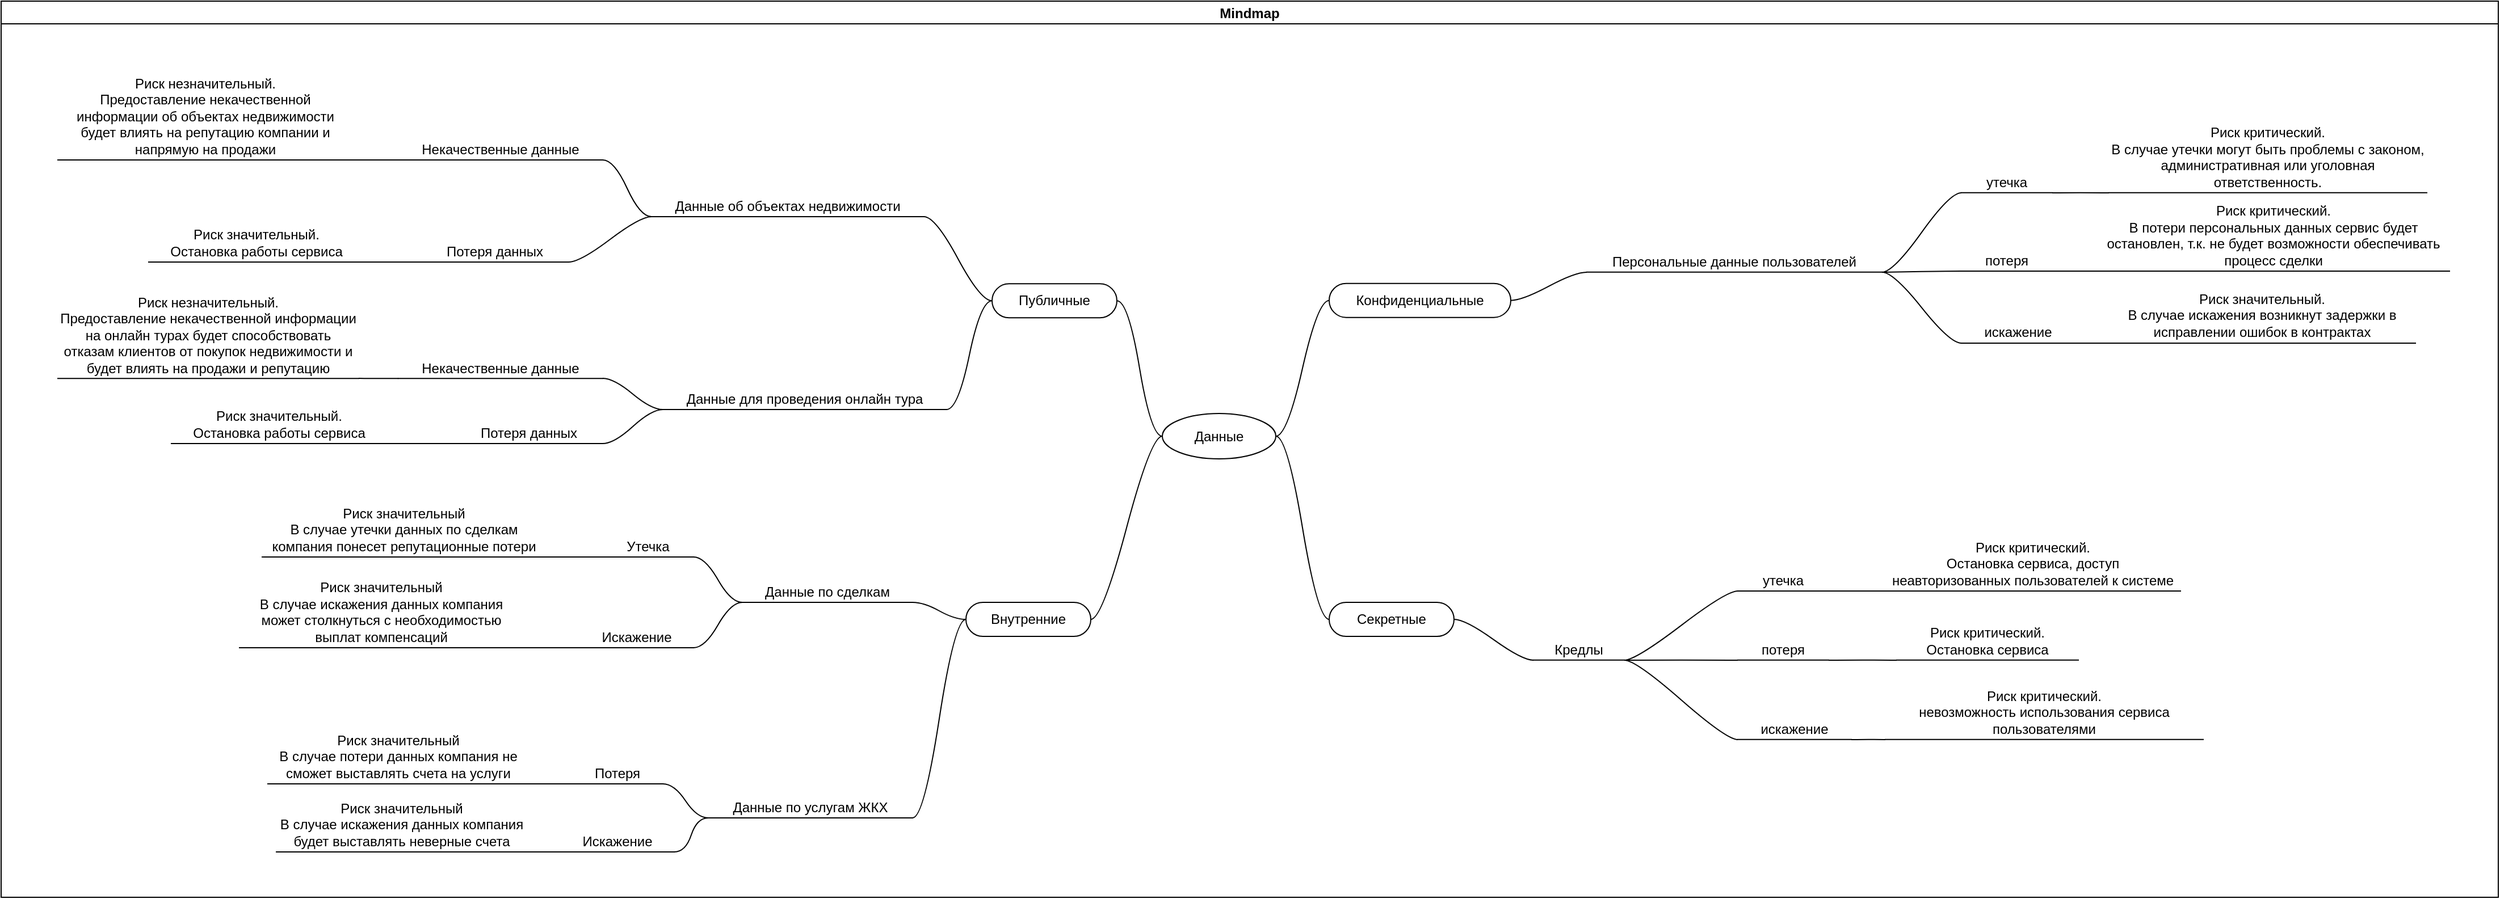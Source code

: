 <mxfile version="24.8.4">
  <diagram name="Page-1" id="CsatCqH58RHmqoG12Ah6">
    <mxGraphModel dx="4566" dy="1704" grid="1" gridSize="10" guides="1" tooltips="1" connect="1" arrows="1" fold="1" page="1" pageScale="1" pageWidth="850" pageHeight="1100" math="0" shadow="0">
      <root>
        <mxCell id="0" />
        <mxCell id="1" parent="0" />
        <mxCell id="55gUJQbYEWR1oYvhx8WV-1" value="Mindmap" style="swimlane;startSize=20;horizontal=1;containerType=tree;" parent="1" vertex="1">
          <mxGeometry x="-675" y="155" width="2200" height="790" as="geometry" />
        </mxCell>
        <mxCell id="55gUJQbYEWR1oYvhx8WV-2" value="" style="edgeStyle=entityRelationEdgeStyle;startArrow=none;endArrow=none;segment=10;curved=1;sourcePerimeterSpacing=0;targetPerimeterSpacing=0;rounded=0;" parent="55gUJQbYEWR1oYvhx8WV-1" source="55gUJQbYEWR1oYvhx8WV-6" target="55gUJQbYEWR1oYvhx8WV-7" edge="1">
          <mxGeometry relative="1" as="geometry" />
        </mxCell>
        <mxCell id="55gUJQbYEWR1oYvhx8WV-4" value="" style="edgeStyle=entityRelationEdgeStyle;startArrow=none;endArrow=none;segment=10;curved=1;sourcePerimeterSpacing=0;targetPerimeterSpacing=0;rounded=0;" parent="55gUJQbYEWR1oYvhx8WV-1" source="55gUJQbYEWR1oYvhx8WV-6" target="55gUJQbYEWR1oYvhx8WV-9" edge="1">
          <mxGeometry relative="1" as="geometry" />
        </mxCell>
        <mxCell id="55gUJQbYEWR1oYvhx8WV-6" value="Данные" style="ellipse;whiteSpace=wrap;html=1;align=center;treeFolding=1;treeMoving=1;newEdgeStyle={&quot;edgeStyle&quot;:&quot;entityRelationEdgeStyle&quot;,&quot;startArrow&quot;:&quot;none&quot;,&quot;endArrow&quot;:&quot;none&quot;,&quot;segment&quot;:10,&quot;curved&quot;:1,&quot;sourcePerimeterSpacing&quot;:0,&quot;targetPerimeterSpacing&quot;:0};" parent="55gUJQbYEWR1oYvhx8WV-1" vertex="1">
          <mxGeometry x="1023" y="363.5" width="100" height="40" as="geometry" />
        </mxCell>
        <mxCell id="55gUJQbYEWR1oYvhx8WV-7" value="Конфиденциальные" style="whiteSpace=wrap;html=1;rounded=1;arcSize=50;align=center;verticalAlign=middle;strokeWidth=1;autosize=1;spacing=4;treeFolding=1;treeMoving=1;newEdgeStyle={&quot;edgeStyle&quot;:&quot;entityRelationEdgeStyle&quot;,&quot;startArrow&quot;:&quot;none&quot;,&quot;endArrow&quot;:&quot;none&quot;,&quot;segment&quot;:10,&quot;curved&quot;:1,&quot;sourcePerimeterSpacing&quot;:0,&quot;targetPerimeterSpacing&quot;:0};" parent="55gUJQbYEWR1oYvhx8WV-1" vertex="1">
          <mxGeometry x="1170" y="248.82" width="160" height="30" as="geometry" />
        </mxCell>
        <mxCell id="55gUJQbYEWR1oYvhx8WV-9" value="Публичные" style="whiteSpace=wrap;html=1;rounded=1;arcSize=50;align=center;verticalAlign=middle;strokeWidth=1;autosize=1;spacing=4;treeFolding=1;treeMoving=1;newEdgeStyle={&quot;edgeStyle&quot;:&quot;entityRelationEdgeStyle&quot;,&quot;startArrow&quot;:&quot;none&quot;,&quot;endArrow&quot;:&quot;none&quot;,&quot;segment&quot;:10,&quot;curved&quot;:1,&quot;sourcePerimeterSpacing&quot;:0,&quot;targetPerimeterSpacing&quot;:0};" parent="55gUJQbYEWR1oYvhx8WV-1" vertex="1">
          <mxGeometry x="873" y="249.17" width="110" height="30" as="geometry" />
        </mxCell>
        <mxCell id="2anxKXJCbpCjD7lMeNNF-1" value="Внутренние" style="whiteSpace=wrap;html=1;rounded=1;arcSize=50;align=center;verticalAlign=middle;strokeWidth=1;autosize=1;spacing=4;treeFolding=1;treeMoving=1;newEdgeStyle={&quot;edgeStyle&quot;:&quot;entityRelationEdgeStyle&quot;,&quot;startArrow&quot;:&quot;none&quot;,&quot;endArrow&quot;:&quot;none&quot;,&quot;segment&quot;:10,&quot;curved&quot;:1,&quot;sourcePerimeterSpacing&quot;:0,&quot;targetPerimeterSpacing&quot;:0};" parent="55gUJQbYEWR1oYvhx8WV-1" vertex="1">
          <mxGeometry x="850" y="530" width="110" height="30" as="geometry" />
        </mxCell>
        <mxCell id="2anxKXJCbpCjD7lMeNNF-2" value="" style="edgeStyle=entityRelationEdgeStyle;startArrow=none;endArrow=none;segment=10;curved=1;sourcePerimeterSpacing=0;targetPerimeterSpacing=0;rounded=0;" parent="55gUJQbYEWR1oYvhx8WV-1" source="55gUJQbYEWR1oYvhx8WV-6" target="2anxKXJCbpCjD7lMeNNF-1" edge="1">
          <mxGeometry relative="1" as="geometry">
            <mxPoint x="1018" y="413.5" as="sourcePoint" />
            <mxPoint x="973" y="383.5" as="targetPoint" />
          </mxGeometry>
        </mxCell>
        <mxCell id="2anxKXJCbpCjD7lMeNNF-3" value="Секретные" style="whiteSpace=wrap;html=1;rounded=1;arcSize=50;align=center;verticalAlign=middle;strokeWidth=1;autosize=1;spacing=4;treeFolding=1;treeMoving=1;newEdgeStyle={&quot;edgeStyle&quot;:&quot;entityRelationEdgeStyle&quot;,&quot;startArrow&quot;:&quot;none&quot;,&quot;endArrow&quot;:&quot;none&quot;,&quot;segment&quot;:10,&quot;curved&quot;:1,&quot;sourcePerimeterSpacing&quot;:0,&quot;targetPerimeterSpacing&quot;:0};" parent="55gUJQbYEWR1oYvhx8WV-1" vertex="1">
          <mxGeometry x="1170" y="530" width="110" height="30" as="geometry" />
        </mxCell>
        <mxCell id="2anxKXJCbpCjD7lMeNNF-4" value="" style="edgeStyle=entityRelationEdgeStyle;startArrow=none;endArrow=none;segment=10;curved=1;sourcePerimeterSpacing=0;targetPerimeterSpacing=0;rounded=0;" parent="55gUJQbYEWR1oYvhx8WV-1" source="55gUJQbYEWR1oYvhx8WV-6" target="2anxKXJCbpCjD7lMeNNF-3" edge="1">
          <mxGeometry relative="1" as="geometry">
            <mxPoint x="1118" y="413.5" as="sourcePoint" />
            <mxPoint x="1163" y="383.5" as="targetPoint" />
          </mxGeometry>
        </mxCell>
        <mxCell id="y4t39o-S5itu0sB8Qcuu-1" value="Данные об объектах недвижимости" style="whiteSpace=wrap;html=1;shape=partialRectangle;top=0;left=0;bottom=1;right=0;points=[[0,1],[1,1]];fillColor=none;align=center;verticalAlign=bottom;routingCenterY=0.5;snapToPoint=1;recursiveResize=0;autosize=1;treeFolding=1;treeMoving=1;newEdgeStyle={&quot;edgeStyle&quot;:&quot;entityRelationEdgeStyle&quot;,&quot;startArrow&quot;:&quot;none&quot;,&quot;endArrow&quot;:&quot;none&quot;,&quot;segment&quot;:10,&quot;curved&quot;:1,&quot;sourcePerimeterSpacing&quot;:0,&quot;targetPerimeterSpacing&quot;:0};" parent="55gUJQbYEWR1oYvhx8WV-1" vertex="1">
          <mxGeometry x="573" y="160" width="240" height="30" as="geometry" />
        </mxCell>
        <mxCell id="y4t39o-S5itu0sB8Qcuu-2" value="" style="edgeStyle=entityRelationEdgeStyle;startArrow=none;endArrow=none;segment=10;curved=1;sourcePerimeterSpacing=0;targetPerimeterSpacing=0;rounded=0;exitX=0;exitY=0.5;exitDx=0;exitDy=0;" parent="55gUJQbYEWR1oYvhx8WV-1" source="55gUJQbYEWR1oYvhx8WV-9" target="y4t39o-S5itu0sB8Qcuu-1" edge="1">
          <mxGeometry relative="1" as="geometry">
            <mxPoint x="633" y="360" as="sourcePoint" />
          </mxGeometry>
        </mxCell>
        <mxCell id="y4t39o-S5itu0sB8Qcuu-3" value="Данные по сделкам" style="whiteSpace=wrap;html=1;shape=partialRectangle;top=0;left=0;bottom=1;right=0;points=[[0,1],[1,1]];fillColor=none;align=center;verticalAlign=bottom;routingCenterY=0.5;snapToPoint=1;recursiveResize=0;autosize=1;treeFolding=1;treeMoving=1;newEdgeStyle={&quot;edgeStyle&quot;:&quot;entityRelationEdgeStyle&quot;,&quot;startArrow&quot;:&quot;none&quot;,&quot;endArrow&quot;:&quot;none&quot;,&quot;segment&quot;:10,&quot;curved&quot;:1,&quot;sourcePerimeterSpacing&quot;:0,&quot;targetPerimeterSpacing&quot;:0};" parent="55gUJQbYEWR1oYvhx8WV-1" vertex="1">
          <mxGeometry x="653" y="500" width="150" height="30" as="geometry" />
        </mxCell>
        <mxCell id="y4t39o-S5itu0sB8Qcuu-4" value="" style="edgeStyle=entityRelationEdgeStyle;startArrow=none;endArrow=none;segment=10;curved=1;sourcePerimeterSpacing=0;targetPerimeterSpacing=0;rounded=0;exitX=0;exitY=0.5;exitDx=0;exitDy=0;" parent="55gUJQbYEWR1oYvhx8WV-1" source="2anxKXJCbpCjD7lMeNNF-1" target="y4t39o-S5itu0sB8Qcuu-3" edge="1">
          <mxGeometry relative="1" as="geometry">
            <mxPoint x="863" y="383" as="sourcePoint" />
            <mxPoint x="803" y="310" as="targetPoint" />
          </mxGeometry>
        </mxCell>
        <mxCell id="y4t39o-S5itu0sB8Qcuu-6" value="Данные для проведения онлайн тура" style="whiteSpace=wrap;html=1;shape=partialRectangle;top=0;left=0;bottom=1;right=0;points=[[0,1],[1,1]];fillColor=none;align=center;verticalAlign=bottom;routingCenterY=0.5;snapToPoint=1;recursiveResize=0;autosize=1;treeFolding=1;treeMoving=1;newEdgeStyle={&quot;edgeStyle&quot;:&quot;entityRelationEdgeStyle&quot;,&quot;startArrow&quot;:&quot;none&quot;,&quot;endArrow&quot;:&quot;none&quot;,&quot;segment&quot;:10,&quot;curved&quot;:1,&quot;sourcePerimeterSpacing&quot;:0,&quot;targetPerimeterSpacing&quot;:0};" parent="55gUJQbYEWR1oYvhx8WV-1" vertex="1">
          <mxGeometry x="583" y="330" width="250" height="30" as="geometry" />
        </mxCell>
        <mxCell id="y4t39o-S5itu0sB8Qcuu-7" value="" style="edgeStyle=entityRelationEdgeStyle;startArrow=none;endArrow=none;segment=10;curved=1;sourcePerimeterSpacing=0;targetPerimeterSpacing=0;rounded=0;exitX=0;exitY=0.5;exitDx=0;exitDy=0;" parent="55gUJQbYEWR1oYvhx8WV-1" source="55gUJQbYEWR1oYvhx8WV-9" target="y4t39o-S5itu0sB8Qcuu-6" edge="1">
          <mxGeometry relative="1" as="geometry">
            <mxPoint x="863" y="383" as="sourcePoint" />
            <mxPoint x="803" y="310" as="targetPoint" />
          </mxGeometry>
        </mxCell>
        <mxCell id="y4t39o-S5itu0sB8Qcuu-9" value="Персональные данные пользователей" style="whiteSpace=wrap;html=1;shape=partialRectangle;top=0;left=0;bottom=1;right=0;points=[[0,1],[1,1]];fillColor=none;align=center;verticalAlign=bottom;routingCenterY=0.5;snapToPoint=1;recursiveResize=0;autosize=1;treeFolding=1;treeMoving=1;newEdgeStyle={&quot;edgeStyle&quot;:&quot;entityRelationEdgeStyle&quot;,&quot;startArrow&quot;:&quot;none&quot;,&quot;endArrow&quot;:&quot;none&quot;,&quot;segment&quot;:10,&quot;curved&quot;:1,&quot;sourcePerimeterSpacing&quot;:0,&quot;targetPerimeterSpacing&quot;:0};" parent="55gUJQbYEWR1oYvhx8WV-1" vertex="1">
          <mxGeometry x="1397" y="208.82" width="260" height="30" as="geometry" />
        </mxCell>
        <mxCell id="y4t39o-S5itu0sB8Qcuu-10" value="" style="edgeStyle=entityRelationEdgeStyle;startArrow=none;endArrow=none;segment=10;curved=1;sourcePerimeterSpacing=0;targetPerimeterSpacing=0;rounded=0;exitX=1;exitY=0.5;exitDx=0;exitDy=0;" parent="55gUJQbYEWR1oYvhx8WV-1" source="55gUJQbYEWR1oYvhx8WV-7" target="y4t39o-S5itu0sB8Qcuu-9" edge="1">
          <mxGeometry relative="1" as="geometry">
            <mxPoint x="870" y="385.82" as="sourcePoint" />
            <mxPoint x="810" y="348.82" as="targetPoint" />
          </mxGeometry>
        </mxCell>
        <mxCell id="y4t39o-S5itu0sB8Qcuu-12" value="Кредлы" style="whiteSpace=wrap;html=1;shape=partialRectangle;top=0;left=0;bottom=1;right=0;points=[[0,1],[1,1]];fillColor=none;align=center;verticalAlign=bottom;routingCenterY=0.5;snapToPoint=1;recursiveResize=0;autosize=1;treeFolding=1;treeMoving=1;newEdgeStyle={&quot;edgeStyle&quot;:&quot;entityRelationEdgeStyle&quot;,&quot;startArrow&quot;:&quot;none&quot;,&quot;endArrow&quot;:&quot;none&quot;,&quot;segment&quot;:10,&quot;curved&quot;:1,&quot;sourcePerimeterSpacing&quot;:0,&quot;targetPerimeterSpacing&quot;:0};" parent="55gUJQbYEWR1oYvhx8WV-1" vertex="1">
          <mxGeometry x="1350" y="560.87" width="80" height="20" as="geometry" />
        </mxCell>
        <mxCell id="y4t39o-S5itu0sB8Qcuu-13" value="" style="edgeStyle=entityRelationEdgeStyle;startArrow=none;endArrow=none;segment=10;curved=1;sourcePerimeterSpacing=0;targetPerimeterSpacing=0;rounded=0;exitX=1;exitY=0.5;exitDx=0;exitDy=0;" parent="55gUJQbYEWR1oYvhx8WV-1" source="2anxKXJCbpCjD7lMeNNF-3" target="y4t39o-S5itu0sB8Qcuu-12" edge="1">
          <mxGeometry relative="1" as="geometry">
            <mxPoint x="1323" y="383" as="sourcePoint" />
            <mxPoint x="1373" y="350" as="targetPoint" />
          </mxGeometry>
        </mxCell>
        <mxCell id="y4t39o-S5itu0sB8Qcuu-16" value="Данные по услугам ЖКХ" style="whiteSpace=wrap;html=1;shape=partialRectangle;top=0;left=0;bottom=1;right=0;points=[[0,1],[1,1]];fillColor=none;align=center;verticalAlign=bottom;routingCenterY=0.5;snapToPoint=1;recursiveResize=0;autosize=1;treeFolding=1;treeMoving=1;newEdgeStyle={&quot;edgeStyle&quot;:&quot;entityRelationEdgeStyle&quot;,&quot;startArrow&quot;:&quot;none&quot;,&quot;endArrow&quot;:&quot;none&quot;,&quot;segment&quot;:10,&quot;curved&quot;:1,&quot;sourcePerimeterSpacing&quot;:0,&quot;targetPerimeterSpacing&quot;:0};" parent="55gUJQbYEWR1oYvhx8WV-1" vertex="1">
          <mxGeometry x="623" y="690" width="180" height="30" as="geometry" />
        </mxCell>
        <mxCell id="y4t39o-S5itu0sB8Qcuu-17" value="" style="edgeStyle=entityRelationEdgeStyle;startArrow=none;endArrow=none;segment=10;curved=1;sourcePerimeterSpacing=0;targetPerimeterSpacing=0;rounded=0;exitX=0;exitY=0.5;exitDx=0;exitDy=0;" parent="55gUJQbYEWR1oYvhx8WV-1" source="2anxKXJCbpCjD7lMeNNF-1" target="y4t39o-S5itu0sB8Qcuu-16" edge="1">
          <mxGeometry relative="1" as="geometry">
            <mxPoint x="1323" y="383" as="sourcePoint" />
            <mxPoint x="1373" y="369" as="targetPoint" />
          </mxGeometry>
        </mxCell>
        <mxCell id="y4t39o-S5itu0sB8Qcuu-18" value="Некачественные данные" style="whiteSpace=wrap;html=1;shape=partialRectangle;top=0;left=0;bottom=1;right=0;points=[[0,1],[1,1]];fillColor=none;align=center;verticalAlign=bottom;routingCenterY=0.5;snapToPoint=1;recursiveResize=0;autosize=1;treeFolding=1;treeMoving=1;newEdgeStyle={&quot;edgeStyle&quot;:&quot;entityRelationEdgeStyle&quot;,&quot;startArrow&quot;:&quot;none&quot;,&quot;endArrow&quot;:&quot;none&quot;,&quot;segment&quot;:10,&quot;curved&quot;:1,&quot;sourcePerimeterSpacing&quot;:0,&quot;targetPerimeterSpacing&quot;:0};" parent="55gUJQbYEWR1oYvhx8WV-1" vertex="1">
          <mxGeometry x="350" y="110" width="180" height="30" as="geometry" />
        </mxCell>
        <mxCell id="y4t39o-S5itu0sB8Qcuu-19" value="" style="edgeStyle=entityRelationEdgeStyle;startArrow=none;endArrow=none;segment=10;curved=1;sourcePerimeterSpacing=0;targetPerimeterSpacing=0;rounded=0;exitX=0;exitY=1;exitDx=0;exitDy=0;" parent="55gUJQbYEWR1oYvhx8WV-1" source="y4t39o-S5itu0sB8Qcuu-1" target="y4t39o-S5itu0sB8Qcuu-18" edge="1">
          <mxGeometry relative="1" as="geometry">
            <mxPoint x="278" y="260" as="sourcePoint" />
          </mxGeometry>
        </mxCell>
        <mxCell id="y4t39o-S5itu0sB8Qcuu-32" value="&lt;div&gt;Риск&amp;nbsp;незначительный.&lt;/div&gt;&lt;div&gt;Предоставление некачественной информации об объектах недвижимости будет влиять на репутацию компании и напрямую на продажи&lt;br&gt;&lt;/div&gt;" style="whiteSpace=wrap;html=1;shape=partialRectangle;top=0;left=0;bottom=1;right=0;points=[[0,1],[1,1]];fillColor=none;align=center;verticalAlign=bottom;routingCenterY=0.5;snapToPoint=1;recursiveResize=0;autosize=1;treeFolding=1;treeMoving=1;newEdgeStyle={&quot;edgeStyle&quot;:&quot;entityRelationEdgeStyle&quot;,&quot;startArrow&quot;:&quot;none&quot;,&quot;endArrow&quot;:&quot;none&quot;,&quot;segment&quot;:10,&quot;curved&quot;:1,&quot;sourcePerimeterSpacing&quot;:0,&quot;targetPerimeterSpacing&quot;:0};" parent="55gUJQbYEWR1oYvhx8WV-1" vertex="1">
          <mxGeometry x="50" y="50" width="260" height="90" as="geometry" />
        </mxCell>
        <mxCell id="y4t39o-S5itu0sB8Qcuu-33" value="" style="edgeStyle=entityRelationEdgeStyle;startArrow=none;endArrow=none;segment=10;curved=1;sourcePerimeterSpacing=0;targetPerimeterSpacing=0;rounded=0;exitX=0;exitY=1;exitDx=0;exitDy=0;" parent="55gUJQbYEWR1oYvhx8WV-1" source="y4t39o-S5itu0sB8Qcuu-18" target="y4t39o-S5itu0sB8Qcuu-32" edge="1">
          <mxGeometry relative="1" as="geometry">
            <mxPoint x="130" y="240" as="sourcePoint" />
          </mxGeometry>
        </mxCell>
        <mxCell id="y4t39o-S5itu0sB8Qcuu-35" style="edgeStyle=entityRelationEdgeStyle;rounded=0;orthogonalLoop=1;jettySize=auto;html=1;startArrow=none;endArrow=none;segment=10;curved=1;sourcePerimeterSpacing=0;targetPerimeterSpacing=0;entryX=0;entryY=1;entryDx=0;entryDy=0;" parent="55gUJQbYEWR1oYvhx8WV-1" source="y4t39o-S5itu0sB8Qcuu-34" target="y4t39o-S5itu0sB8Qcuu-6" edge="1">
          <mxGeometry relative="1" as="geometry" />
        </mxCell>
        <mxCell id="y4t39o-S5itu0sB8Qcuu-34" value="Некачественные данные" style="whiteSpace=wrap;html=1;shape=partialRectangle;top=0;left=0;bottom=1;right=0;points=[[0,1],[1,1]];fillColor=none;align=center;verticalAlign=bottom;routingCenterY=0.5;snapToPoint=1;recursiveResize=0;autosize=1;treeFolding=1;treeMoving=1;newEdgeStyle={&quot;edgeStyle&quot;:&quot;entityRelationEdgeStyle&quot;,&quot;startArrow&quot;:&quot;none&quot;,&quot;endArrow&quot;:&quot;none&quot;,&quot;segment&quot;:10,&quot;curved&quot;:1,&quot;sourcePerimeterSpacing&quot;:0,&quot;targetPerimeterSpacing&quot;:0};" parent="55gUJQbYEWR1oYvhx8WV-1" vertex="1">
          <mxGeometry x="350" y="302.67" width="180" height="30" as="geometry" />
        </mxCell>
        <mxCell id="y4t39o-S5itu0sB8Qcuu-37" style="edgeStyle=entityRelationEdgeStyle;rounded=0;orthogonalLoop=1;jettySize=auto;html=1;startArrow=none;endArrow=none;segment=10;curved=1;sourcePerimeterSpacing=0;targetPerimeterSpacing=0;entryX=0;entryY=1;entryDx=0;entryDy=0;" parent="55gUJQbYEWR1oYvhx8WV-1" source="y4t39o-S5itu0sB8Qcuu-36" target="y4t39o-S5itu0sB8Qcuu-34" edge="1">
          <mxGeometry relative="1" as="geometry" />
        </mxCell>
        <mxCell id="y4t39o-S5itu0sB8Qcuu-36" value="&lt;div&gt;Риск&amp;nbsp;незначительный.&lt;/div&gt;&lt;div&gt;Предоставление некачественной информации на онлайн турах будет способствовать отказам клиентов от покупок недвижимости и будет влиять на продажи и репутацию&lt;br&gt;&lt;/div&gt;" style="whiteSpace=wrap;html=1;shape=partialRectangle;top=0;left=0;bottom=1;right=0;points=[[0,1],[1,1]];fillColor=none;align=center;verticalAlign=bottom;routingCenterY=0.5;snapToPoint=1;recursiveResize=0;autosize=1;treeFolding=1;treeMoving=1;newEdgeStyle={&quot;edgeStyle&quot;:&quot;entityRelationEdgeStyle&quot;,&quot;startArrow&quot;:&quot;none&quot;,&quot;endArrow&quot;:&quot;none&quot;,&quot;segment&quot;:10,&quot;curved&quot;:1,&quot;sourcePerimeterSpacing&quot;:0,&quot;targetPerimeterSpacing&quot;:0};" parent="55gUJQbYEWR1oYvhx8WV-1" vertex="1">
          <mxGeometry x="50" y="252.67" width="265" height="80" as="geometry" />
        </mxCell>
        <mxCell id="y4t39o-S5itu0sB8Qcuu-39" style="edgeStyle=entityRelationEdgeStyle;rounded=0;orthogonalLoop=1;jettySize=auto;html=1;startArrow=none;endArrow=none;segment=10;curved=1;sourcePerimeterSpacing=0;targetPerimeterSpacing=0;entryX=0;entryY=1;entryDx=0;entryDy=0;" parent="55gUJQbYEWR1oYvhx8WV-1" source="y4t39o-S5itu0sB8Qcuu-38" target="y4t39o-S5itu0sB8Qcuu-3" edge="1">
          <mxGeometry relative="1" as="geometry" />
        </mxCell>
        <mxCell id="y4t39o-S5itu0sB8Qcuu-38" value="Утечка" style="whiteSpace=wrap;html=1;shape=partialRectangle;top=0;left=0;bottom=1;right=0;points=[[0,1],[1,1]];fillColor=none;align=center;verticalAlign=bottom;routingCenterY=0.5;snapToPoint=1;recursiveResize=0;autosize=1;treeFolding=1;treeMoving=1;newEdgeStyle={&quot;edgeStyle&quot;:&quot;entityRelationEdgeStyle&quot;,&quot;startArrow&quot;:&quot;none&quot;,&quot;endArrow&quot;:&quot;none&quot;,&quot;segment&quot;:10,&quot;curved&quot;:1,&quot;sourcePerimeterSpacing&quot;:0,&quot;targetPerimeterSpacing&quot;:0};" parent="55gUJQbYEWR1oYvhx8WV-1" vertex="1">
          <mxGeometry x="530" y="460" width="80" height="30" as="geometry" />
        </mxCell>
        <mxCell id="28GvADc327tQnYbcq9Il-1" style="edgeStyle=entityRelationEdgeStyle;rounded=0;orthogonalLoop=1;jettySize=auto;html=1;startArrow=none;endArrow=none;segment=10;curved=1;sourcePerimeterSpacing=0;targetPerimeterSpacing=0;" edge="1" parent="55gUJQbYEWR1oYvhx8WV-1" source="y4t39o-S5itu0sB8Qcuu-40" target="y4t39o-S5itu0sB8Qcuu-38">
          <mxGeometry relative="1" as="geometry" />
        </mxCell>
        <mxCell id="y4t39o-S5itu0sB8Qcuu-40" value="&lt;div&gt;Риск значительный&lt;/div&gt;&lt;div&gt;В случае утечки данных по сделкам компания понесет репутационные потери&lt;br&gt;&lt;/div&gt;" style="whiteSpace=wrap;html=1;shape=partialRectangle;top=0;left=0;bottom=1;right=0;points=[[0,1],[1,1]];fillColor=none;align=center;verticalAlign=bottom;routingCenterY=0.5;snapToPoint=1;recursiveResize=0;autosize=1;treeFolding=1;treeMoving=1;newEdgeStyle={&quot;edgeStyle&quot;:&quot;entityRelationEdgeStyle&quot;,&quot;startArrow&quot;:&quot;none&quot;,&quot;endArrow&quot;:&quot;none&quot;,&quot;segment&quot;:10,&quot;curved&quot;:1,&quot;sourcePerimeterSpacing&quot;:0,&quot;targetPerimeterSpacing&quot;:0};" parent="55gUJQbYEWR1oYvhx8WV-1" vertex="1">
          <mxGeometry x="230" y="420" width="250" height="70" as="geometry" />
        </mxCell>
        <mxCell id="y4t39o-S5itu0sB8Qcuu-42" style="edgeStyle=entityRelationEdgeStyle;rounded=0;orthogonalLoop=1;jettySize=auto;html=1;startArrow=none;endArrow=none;segment=10;curved=1;sourcePerimeterSpacing=0;targetPerimeterSpacing=0;entryX=0;entryY=1;entryDx=0;entryDy=0;" parent="55gUJQbYEWR1oYvhx8WV-1" source="y4t39o-S5itu0sB8Qcuu-41" target="y4t39o-S5itu0sB8Qcuu-1" edge="1">
          <mxGeometry relative="1" as="geometry" />
        </mxCell>
        <mxCell id="y4t39o-S5itu0sB8Qcuu-41" value="Потеря данных" style="whiteSpace=wrap;html=1;shape=partialRectangle;top=0;left=0;bottom=1;right=0;points=[[0,1],[1,1]];fillColor=none;align=center;verticalAlign=bottom;routingCenterY=0.5;snapToPoint=1;recursiveResize=0;autosize=1;treeFolding=1;treeMoving=1;newEdgeStyle={&quot;edgeStyle&quot;:&quot;entityRelationEdgeStyle&quot;,&quot;startArrow&quot;:&quot;none&quot;,&quot;endArrow&quot;:&quot;none&quot;,&quot;segment&quot;:10,&quot;curved&quot;:1,&quot;sourcePerimeterSpacing&quot;:0,&quot;targetPerimeterSpacing&quot;:0};" parent="55gUJQbYEWR1oYvhx8WV-1" vertex="1">
          <mxGeometry x="370" y="200" width="130" height="30" as="geometry" />
        </mxCell>
        <mxCell id="y4t39o-S5itu0sB8Qcuu-44" style="edgeStyle=entityRelationEdgeStyle;rounded=0;orthogonalLoop=1;jettySize=auto;html=1;startArrow=none;endArrow=none;segment=10;curved=1;sourcePerimeterSpacing=0;targetPerimeterSpacing=0;entryX=0;entryY=1;entryDx=0;entryDy=0;" parent="55gUJQbYEWR1oYvhx8WV-1" source="y4t39o-S5itu0sB8Qcuu-43" target="y4t39o-S5itu0sB8Qcuu-41" edge="1">
          <mxGeometry relative="1" as="geometry" />
        </mxCell>
        <mxCell id="y4t39o-S5itu0sB8Qcuu-43" value="&lt;div&gt;Риск значительный.&lt;/div&gt;&lt;div&gt;Остановка работы сервиса&lt;br&gt;&lt;/div&gt;" style="whiteSpace=wrap;html=1;shape=partialRectangle;top=0;left=0;bottom=1;right=0;points=[[0,1],[1,1]];fillColor=none;align=center;verticalAlign=bottom;routingCenterY=0.5;snapToPoint=1;recursiveResize=0;autosize=1;treeFolding=1;treeMoving=1;newEdgeStyle={&quot;edgeStyle&quot;:&quot;entityRelationEdgeStyle&quot;,&quot;startArrow&quot;:&quot;none&quot;,&quot;endArrow&quot;:&quot;none&quot;,&quot;segment&quot;:10,&quot;curved&quot;:1,&quot;sourcePerimeterSpacing&quot;:0,&quot;targetPerimeterSpacing&quot;:0};" parent="55gUJQbYEWR1oYvhx8WV-1" vertex="1">
          <mxGeometry x="130" y="190" width="190" height="40" as="geometry" />
        </mxCell>
        <mxCell id="y4t39o-S5itu0sB8Qcuu-46" style="edgeStyle=entityRelationEdgeStyle;rounded=0;orthogonalLoop=1;jettySize=auto;html=1;startArrow=none;endArrow=none;segment=10;curved=1;sourcePerimeterSpacing=0;targetPerimeterSpacing=0;entryX=0;entryY=1;entryDx=0;entryDy=0;" parent="55gUJQbYEWR1oYvhx8WV-1" source="y4t39o-S5itu0sB8Qcuu-45" target="y4t39o-S5itu0sB8Qcuu-6" edge="1">
          <mxGeometry relative="1" as="geometry" />
        </mxCell>
        <mxCell id="y4t39o-S5itu0sB8Qcuu-45" value="Потеря данных" style="whiteSpace=wrap;html=1;shape=partialRectangle;top=0;left=0;bottom=1;right=0;points=[[0,1],[1,1]];fillColor=none;align=center;verticalAlign=bottom;routingCenterY=0.5;snapToPoint=1;recursiveResize=0;autosize=1;treeFolding=1;treeMoving=1;newEdgeStyle={&quot;edgeStyle&quot;:&quot;entityRelationEdgeStyle&quot;,&quot;startArrow&quot;:&quot;none&quot;,&quot;endArrow&quot;:&quot;none&quot;,&quot;segment&quot;:10,&quot;curved&quot;:1,&quot;sourcePerimeterSpacing&quot;:0,&quot;targetPerimeterSpacing&quot;:0};" parent="55gUJQbYEWR1oYvhx8WV-1" vertex="1">
          <mxGeometry x="400" y="360" width="130" height="30" as="geometry" />
        </mxCell>
        <mxCell id="y4t39o-S5itu0sB8Qcuu-49" style="edgeStyle=entityRelationEdgeStyle;rounded=0;orthogonalLoop=1;jettySize=auto;html=1;startArrow=none;endArrow=none;segment=10;curved=1;sourcePerimeterSpacing=0;targetPerimeterSpacing=0;" parent="55gUJQbYEWR1oYvhx8WV-1" source="y4t39o-S5itu0sB8Qcuu-48" target="y4t39o-S5itu0sB8Qcuu-45" edge="1">
          <mxGeometry relative="1" as="geometry" />
        </mxCell>
        <mxCell id="y4t39o-S5itu0sB8Qcuu-48" value="&lt;div&gt;Риск значительный.&lt;/div&gt;&lt;div&gt;Остановка работы сервиса&lt;br&gt;&lt;/div&gt;" style="whiteSpace=wrap;html=1;shape=partialRectangle;top=0;left=0;bottom=1;right=0;points=[[0,1],[1,1]];fillColor=none;align=center;verticalAlign=bottom;routingCenterY=0.5;snapToPoint=1;recursiveResize=0;autosize=1;treeFolding=1;treeMoving=1;newEdgeStyle={&quot;edgeStyle&quot;:&quot;entityRelationEdgeStyle&quot;,&quot;startArrow&quot;:&quot;none&quot;,&quot;endArrow&quot;:&quot;none&quot;,&quot;segment&quot;:10,&quot;curved&quot;:1,&quot;sourcePerimeterSpacing&quot;:0,&quot;targetPerimeterSpacing&quot;:0};" parent="55gUJQbYEWR1oYvhx8WV-1" vertex="1">
          <mxGeometry x="150" y="350" width="190" height="40" as="geometry" />
        </mxCell>
        <mxCell id="28GvADc327tQnYbcq9Il-3" style="edgeStyle=entityRelationEdgeStyle;rounded=0;orthogonalLoop=1;jettySize=auto;html=1;startArrow=none;endArrow=none;segment=10;curved=1;sourcePerimeterSpacing=0;targetPerimeterSpacing=0;entryX=0;entryY=1;entryDx=0;entryDy=0;" edge="1" parent="55gUJQbYEWR1oYvhx8WV-1" source="28GvADc327tQnYbcq9Il-2" target="y4t39o-S5itu0sB8Qcuu-3">
          <mxGeometry relative="1" as="geometry" />
        </mxCell>
        <mxCell id="28GvADc327tQnYbcq9Il-2" value="Искажение" style="whiteSpace=wrap;html=1;shape=partialRectangle;top=0;left=0;bottom=1;right=0;points=[[0,1],[1,1]];fillColor=none;align=center;verticalAlign=bottom;routingCenterY=0.5;snapToPoint=1;recursiveResize=0;autosize=1;treeFolding=1;treeMoving=1;newEdgeStyle={&quot;edgeStyle&quot;:&quot;entityRelationEdgeStyle&quot;,&quot;startArrow&quot;:&quot;none&quot;,&quot;endArrow&quot;:&quot;none&quot;,&quot;segment&quot;:10,&quot;curved&quot;:1,&quot;sourcePerimeterSpacing&quot;:0,&quot;targetPerimeterSpacing&quot;:0};" vertex="1" parent="55gUJQbYEWR1oYvhx8WV-1">
          <mxGeometry x="510" y="540" width="100" height="30" as="geometry" />
        </mxCell>
        <mxCell id="28GvADc327tQnYbcq9Il-5" style="edgeStyle=entityRelationEdgeStyle;rounded=0;orthogonalLoop=1;jettySize=auto;html=1;startArrow=none;endArrow=none;segment=10;curved=1;sourcePerimeterSpacing=0;targetPerimeterSpacing=0;" edge="1" parent="55gUJQbYEWR1oYvhx8WV-1" source="28GvADc327tQnYbcq9Il-4" target="28GvADc327tQnYbcq9Il-2">
          <mxGeometry relative="1" as="geometry" />
        </mxCell>
        <mxCell id="28GvADc327tQnYbcq9Il-4" value="&lt;div&gt;Риск значительный&lt;/div&gt;&lt;div&gt;В случае искажения данных компания может столкнуться с необходимостью выплат компенсаций&lt;br&gt;&lt;/div&gt;" style="whiteSpace=wrap;html=1;shape=partialRectangle;top=0;left=0;bottom=1;right=0;points=[[0,1],[1,1]];fillColor=none;align=center;verticalAlign=bottom;routingCenterY=0.5;snapToPoint=1;recursiveResize=0;autosize=1;treeFolding=1;treeMoving=1;newEdgeStyle={&quot;edgeStyle&quot;:&quot;entityRelationEdgeStyle&quot;,&quot;startArrow&quot;:&quot;none&quot;,&quot;endArrow&quot;:&quot;none&quot;,&quot;segment&quot;:10,&quot;curved&quot;:1,&quot;sourcePerimeterSpacing&quot;:0,&quot;targetPerimeterSpacing&quot;:0};" vertex="1" parent="55gUJQbYEWR1oYvhx8WV-1">
          <mxGeometry x="210" y="490" width="250" height="80" as="geometry" />
        </mxCell>
        <mxCell id="28GvADc327tQnYbcq9Il-8" style="edgeStyle=entityRelationEdgeStyle;rounded=0;orthogonalLoop=1;jettySize=auto;html=1;startArrow=none;endArrow=none;segment=10;curved=1;sourcePerimeterSpacing=0;targetPerimeterSpacing=0;" edge="1" parent="55gUJQbYEWR1oYvhx8WV-1" source="28GvADc327tQnYbcq9Il-6" target="y4t39o-S5itu0sB8Qcuu-16">
          <mxGeometry relative="1" as="geometry" />
        </mxCell>
        <mxCell id="28GvADc327tQnYbcq9Il-6" value="Потеря" style="whiteSpace=wrap;html=1;shape=partialRectangle;top=0;left=0;bottom=1;right=0;points=[[0,1],[1,1]];fillColor=none;align=center;verticalAlign=bottom;routingCenterY=0.5;snapToPoint=1;recursiveResize=0;autosize=1;treeFolding=1;treeMoving=1;newEdgeStyle={&quot;edgeStyle&quot;:&quot;entityRelationEdgeStyle&quot;,&quot;startArrow&quot;:&quot;none&quot;,&quot;endArrow&quot;:&quot;none&quot;,&quot;segment&quot;:10,&quot;curved&quot;:1,&quot;sourcePerimeterSpacing&quot;:0,&quot;targetPerimeterSpacing&quot;:0};" vertex="1" parent="55gUJQbYEWR1oYvhx8WV-1">
          <mxGeometry x="503" y="660" width="80" height="30" as="geometry" />
        </mxCell>
        <mxCell id="28GvADc327tQnYbcq9Il-10" style="edgeStyle=entityRelationEdgeStyle;rounded=0;orthogonalLoop=1;jettySize=auto;html=1;startArrow=none;endArrow=none;segment=10;curved=1;sourcePerimeterSpacing=0;targetPerimeterSpacing=0;" edge="1" parent="55gUJQbYEWR1oYvhx8WV-1" source="28GvADc327tQnYbcq9Il-9" target="28GvADc327tQnYbcq9Il-6">
          <mxGeometry relative="1" as="geometry" />
        </mxCell>
        <mxCell id="28GvADc327tQnYbcq9Il-9" value="&lt;div&gt;Риск значительный&lt;/div&gt;&lt;div&gt;В случае потери данных компания не сможет выставлять счета на услуги &lt;br&gt;&lt;/div&gt;" style="whiteSpace=wrap;html=1;shape=partialRectangle;top=0;left=0;bottom=1;right=0;points=[[0,1],[1,1]];fillColor=none;align=center;verticalAlign=bottom;routingCenterY=0.5;snapToPoint=1;recursiveResize=0;autosize=1;treeFolding=1;treeMoving=1;newEdgeStyle={&quot;edgeStyle&quot;:&quot;entityRelationEdgeStyle&quot;,&quot;startArrow&quot;:&quot;none&quot;,&quot;endArrow&quot;:&quot;none&quot;,&quot;segment&quot;:10,&quot;curved&quot;:1,&quot;sourcePerimeterSpacing&quot;:0,&quot;targetPerimeterSpacing&quot;:0};" vertex="1" parent="55gUJQbYEWR1oYvhx8WV-1">
          <mxGeometry x="235" y="640" width="230" height="50" as="geometry" />
        </mxCell>
        <mxCell id="28GvADc327tQnYbcq9Il-13" style="edgeStyle=entityRelationEdgeStyle;rounded=0;orthogonalLoop=1;jettySize=auto;html=1;startArrow=none;endArrow=none;segment=10;curved=1;sourcePerimeterSpacing=0;targetPerimeterSpacing=0;" edge="1" parent="55gUJQbYEWR1oYvhx8WV-1" source="28GvADc327tQnYbcq9Il-12" target="y4t39o-S5itu0sB8Qcuu-16">
          <mxGeometry relative="1" as="geometry" />
        </mxCell>
        <mxCell id="28GvADc327tQnYbcq9Il-12" value="Искажение" style="whiteSpace=wrap;html=1;shape=partialRectangle;top=0;left=0;bottom=1;right=0;points=[[0,1],[1,1]];fillColor=none;align=center;verticalAlign=bottom;routingCenterY=0.5;snapToPoint=1;recursiveResize=0;autosize=1;treeFolding=1;treeMoving=1;newEdgeStyle={&quot;edgeStyle&quot;:&quot;entityRelationEdgeStyle&quot;,&quot;startArrow&quot;:&quot;none&quot;,&quot;endArrow&quot;:&quot;none&quot;,&quot;segment&quot;:10,&quot;curved&quot;:1,&quot;sourcePerimeterSpacing&quot;:0,&quot;targetPerimeterSpacing&quot;:0};" vertex="1" parent="55gUJQbYEWR1oYvhx8WV-1">
          <mxGeometry x="493" y="720" width="100" height="30" as="geometry" />
        </mxCell>
        <mxCell id="28GvADc327tQnYbcq9Il-15" style="edgeStyle=entityRelationEdgeStyle;rounded=0;orthogonalLoop=1;jettySize=auto;html=1;startArrow=none;endArrow=none;segment=10;curved=1;sourcePerimeterSpacing=0;targetPerimeterSpacing=0;entryX=0;entryY=1;entryDx=0;entryDy=0;" edge="1" parent="55gUJQbYEWR1oYvhx8WV-1" source="28GvADc327tQnYbcq9Il-14" target="28GvADc327tQnYbcq9Il-12">
          <mxGeometry relative="1" as="geometry" />
        </mxCell>
        <mxCell id="28GvADc327tQnYbcq9Il-14" value="&lt;div&gt;Риск значительный&lt;/div&gt;&lt;div&gt;В случае искажения данных компания будет выставлять неверные счета&lt;br&gt;&lt;/div&gt;" style="whiteSpace=wrap;html=1;shape=partialRectangle;top=0;left=0;bottom=1;right=0;points=[[0,1],[1,1]];fillColor=none;align=center;verticalAlign=bottom;routingCenterY=0.5;snapToPoint=1;recursiveResize=0;autosize=1;treeFolding=1;treeMoving=1;newEdgeStyle={&quot;edgeStyle&quot;:&quot;entityRelationEdgeStyle&quot;,&quot;startArrow&quot;:&quot;none&quot;,&quot;endArrow&quot;:&quot;none&quot;,&quot;segment&quot;:10,&quot;curved&quot;:1,&quot;sourcePerimeterSpacing&quot;:0,&quot;targetPerimeterSpacing&quot;:0};" vertex="1" parent="55gUJQbYEWR1oYvhx8WV-1">
          <mxGeometry x="242.5" y="710" width="220" height="40" as="geometry" />
        </mxCell>
        <mxCell id="28GvADc327tQnYbcq9Il-26" style="edgeStyle=entityRelationEdgeStyle;rounded=0;orthogonalLoop=1;jettySize=auto;html=1;startArrow=none;endArrow=none;segment=10;curved=1;sourcePerimeterSpacing=0;targetPerimeterSpacing=0;" edge="1" parent="55gUJQbYEWR1oYvhx8WV-1" source="28GvADc327tQnYbcq9Il-18" target="28GvADc327tQnYbcq9Il-25">
          <mxGeometry relative="1" as="geometry" />
        </mxCell>
        <mxCell id="28GvADc327tQnYbcq9Il-18" value="Риск критический.&lt;br&gt;В случае утечки могут быть проблемы с законом, административная или уголовная ответственность." style="whiteSpace=wrap;html=1;shape=partialRectangle;top=0;left=0;bottom=1;right=0;points=[[0,1],[1,1]];fillColor=none;align=center;verticalAlign=bottom;routingCenterY=0.5;snapToPoint=1;recursiveResize=0;autosize=1;treeFolding=1;treeMoving=1;newEdgeStyle={&quot;edgeStyle&quot;:&quot;entityRelationEdgeStyle&quot;,&quot;startArrow&quot;:&quot;none&quot;,&quot;endArrow&quot;:&quot;none&quot;,&quot;segment&quot;:10,&quot;curved&quot;:1,&quot;sourcePerimeterSpacing&quot;:0,&quot;targetPerimeterSpacing&quot;:0};" vertex="1" parent="55gUJQbYEWR1oYvhx8WV-1">
          <mxGeometry x="1857" y="98.82" width="280" height="70" as="geometry" />
        </mxCell>
        <mxCell id="28GvADc327tQnYbcq9Il-21" style="edgeStyle=entityRelationEdgeStyle;rounded=0;orthogonalLoop=1;jettySize=auto;html=1;startArrow=none;endArrow=none;segment=10;curved=1;sourcePerimeterSpacing=0;targetPerimeterSpacing=0;" edge="1" parent="55gUJQbYEWR1oYvhx8WV-1" source="28GvADc327tQnYbcq9Il-20" target="y4t39o-S5itu0sB8Qcuu-9">
          <mxGeometry relative="1" as="geometry" />
        </mxCell>
        <mxCell id="28GvADc327tQnYbcq9Il-20" value="потеря" style="whiteSpace=wrap;html=1;shape=partialRectangle;top=0;left=0;bottom=1;right=0;points=[[0,1],[1,1]];fillColor=none;align=center;verticalAlign=bottom;routingCenterY=0.5;snapToPoint=1;recursiveResize=0;autosize=1;treeFolding=1;treeMoving=1;newEdgeStyle={&quot;edgeStyle&quot;:&quot;entityRelationEdgeStyle&quot;,&quot;startArrow&quot;:&quot;none&quot;,&quot;endArrow&quot;:&quot;none&quot;,&quot;segment&quot;:10,&quot;curved&quot;:1,&quot;sourcePerimeterSpacing&quot;:0,&quot;targetPerimeterSpacing&quot;:0};" vertex="1" parent="55gUJQbYEWR1oYvhx8WV-1">
          <mxGeometry x="1727" y="217.99" width="80" height="20" as="geometry" />
        </mxCell>
        <mxCell id="28GvADc327tQnYbcq9Il-22" value="Риск критический.&lt;br&gt;В потери персональных данных сервис будет остановлен, т.к. не будет возможности обеспечивать процесс сделки" style="whiteSpace=wrap;html=1;shape=partialRectangle;top=0;left=0;bottom=1;right=0;points=[[0,1],[1,1]];fillColor=none;align=center;verticalAlign=bottom;routingCenterY=0.5;snapToPoint=1;recursiveResize=0;autosize=1;treeFolding=1;treeMoving=1;newEdgeStyle={&quot;edgeStyle&quot;:&quot;entityRelationEdgeStyle&quot;,&quot;startArrow&quot;:&quot;none&quot;,&quot;endArrow&quot;:&quot;none&quot;,&quot;segment&quot;:10,&quot;curved&quot;:1,&quot;sourcePerimeterSpacing&quot;:0,&quot;targetPerimeterSpacing&quot;:0};" vertex="1" parent="55gUJQbYEWR1oYvhx8WV-1">
          <mxGeometry x="1847" y="177.99" width="310" height="60" as="geometry" />
        </mxCell>
        <mxCell id="28GvADc327tQnYbcq9Il-23" style="edgeStyle=entityRelationEdgeStyle;rounded=0;orthogonalLoop=1;jettySize=auto;html=1;startArrow=none;endArrow=none;segment=10;curved=1;sourcePerimeterSpacing=0;targetPerimeterSpacing=0;entryX=1;entryY=1;entryDx=0;entryDy=0;" edge="1" parent="55gUJQbYEWR1oYvhx8WV-1" source="28GvADc327tQnYbcq9Il-22" target="28GvADc327tQnYbcq9Il-20">
          <mxGeometry relative="1" as="geometry" />
        </mxCell>
        <mxCell id="28GvADc327tQnYbcq9Il-28" style="edgeStyle=entityRelationEdgeStyle;rounded=0;orthogonalLoop=1;jettySize=auto;html=1;startArrow=none;endArrow=none;segment=10;curved=1;sourcePerimeterSpacing=0;targetPerimeterSpacing=0;" edge="1" parent="55gUJQbYEWR1oYvhx8WV-1" source="28GvADc327tQnYbcq9Il-25" target="y4t39o-S5itu0sB8Qcuu-9">
          <mxGeometry relative="1" as="geometry" />
        </mxCell>
        <mxCell id="28GvADc327tQnYbcq9Il-25" value="утечка" style="whiteSpace=wrap;html=1;shape=partialRectangle;top=0;left=0;bottom=1;right=0;points=[[0,1],[1,1]];fillColor=none;align=center;verticalAlign=bottom;routingCenterY=0.5;snapToPoint=1;recursiveResize=0;autosize=1;treeFolding=1;treeMoving=1;newEdgeStyle={&quot;edgeStyle&quot;:&quot;entityRelationEdgeStyle&quot;,&quot;startArrow&quot;:&quot;none&quot;,&quot;endArrow&quot;:&quot;none&quot;,&quot;segment&quot;:10,&quot;curved&quot;:1,&quot;sourcePerimeterSpacing&quot;:0,&quot;targetPerimeterSpacing&quot;:0};" vertex="1" parent="55gUJQbYEWR1oYvhx8WV-1">
          <mxGeometry x="1727" y="138.82" width="80" height="30" as="geometry" />
        </mxCell>
        <mxCell id="28GvADc327tQnYbcq9Il-32" style="edgeStyle=entityRelationEdgeStyle;rounded=0;orthogonalLoop=1;jettySize=auto;html=1;startArrow=none;endArrow=none;segment=10;curved=1;sourcePerimeterSpacing=0;targetPerimeterSpacing=0;entryX=1;entryY=1;entryDx=0;entryDy=0;" edge="1" parent="55gUJQbYEWR1oYvhx8WV-1" source="28GvADc327tQnYbcq9Il-29" target="y4t39o-S5itu0sB8Qcuu-9">
          <mxGeometry relative="1" as="geometry" />
        </mxCell>
        <mxCell id="28GvADc327tQnYbcq9Il-29" value="искажение" style="whiteSpace=wrap;html=1;shape=partialRectangle;top=0;left=0;bottom=1;right=0;points=[[0,1],[1,1]];fillColor=none;align=center;verticalAlign=bottom;routingCenterY=0.5;snapToPoint=1;recursiveResize=0;autosize=1;treeFolding=1;treeMoving=1;newEdgeStyle={&quot;edgeStyle&quot;:&quot;entityRelationEdgeStyle&quot;,&quot;startArrow&quot;:&quot;none&quot;,&quot;endArrow&quot;:&quot;none&quot;,&quot;segment&quot;:10,&quot;curved&quot;:1,&quot;sourcePerimeterSpacing&quot;:0,&quot;targetPerimeterSpacing&quot;:0};" vertex="1" parent="55gUJQbYEWR1oYvhx8WV-1">
          <mxGeometry x="1727" y="271.49" width="100" height="30" as="geometry" />
        </mxCell>
        <mxCell id="28GvADc327tQnYbcq9Il-31" style="edgeStyle=entityRelationEdgeStyle;rounded=0;orthogonalLoop=1;jettySize=auto;html=1;startArrow=none;endArrow=none;segment=10;curved=1;sourcePerimeterSpacing=0;targetPerimeterSpacing=0;" edge="1" parent="55gUJQbYEWR1oYvhx8WV-1" source="28GvADc327tQnYbcq9Il-30" target="28GvADc327tQnYbcq9Il-29">
          <mxGeometry relative="1" as="geometry" />
        </mxCell>
        <mxCell id="28GvADc327tQnYbcq9Il-30" value="Риск значительный.&lt;br&gt;В случае искажения возникнут задержки в исправлении ошибок в контрактах" style="whiteSpace=wrap;html=1;shape=partialRectangle;top=0;left=0;bottom=1;right=0;points=[[0,1],[1,1]];fillColor=none;align=center;verticalAlign=bottom;routingCenterY=0.5;snapToPoint=1;recursiveResize=0;autosize=1;treeFolding=1;treeMoving=1;newEdgeStyle={&quot;edgeStyle&quot;:&quot;entityRelationEdgeStyle&quot;,&quot;startArrow&quot;:&quot;none&quot;,&quot;endArrow&quot;:&quot;none&quot;,&quot;segment&quot;:10,&quot;curved&quot;:1,&quot;sourcePerimeterSpacing&quot;:0,&quot;targetPerimeterSpacing&quot;:0};" vertex="1" parent="55gUJQbYEWR1oYvhx8WV-1">
          <mxGeometry x="1857" y="261.49" width="270" height="40" as="geometry" />
        </mxCell>
        <mxCell id="28GvADc327tQnYbcq9Il-37" style="edgeStyle=entityRelationEdgeStyle;rounded=0;orthogonalLoop=1;jettySize=auto;html=1;startArrow=none;endArrow=none;segment=10;curved=1;sourcePerimeterSpacing=0;targetPerimeterSpacing=0;entryX=1;entryY=1;entryDx=0;entryDy=0;" edge="1" parent="55gUJQbYEWR1oYvhx8WV-1" source="28GvADc327tQnYbcq9Il-33" target="28GvADc327tQnYbcq9Il-35">
          <mxGeometry relative="1" as="geometry" />
        </mxCell>
        <mxCell id="28GvADc327tQnYbcq9Il-33" value="Риск критический.&lt;br&gt;Остановка сервиса, доступ неавторизованных пользователей к системе " style="whiteSpace=wrap;html=1;shape=partialRectangle;top=0;left=0;bottom=1;right=0;points=[[0,1],[1,1]];fillColor=none;align=center;verticalAlign=bottom;routingCenterY=0.5;snapToPoint=1;recursiveResize=0;autosize=1;treeFolding=1;treeMoving=1;newEdgeStyle={&quot;edgeStyle&quot;:&quot;entityRelationEdgeStyle&quot;,&quot;startArrow&quot;:&quot;none&quot;,&quot;endArrow&quot;:&quot;none&quot;,&quot;segment&quot;:10,&quot;curved&quot;:1,&quot;sourcePerimeterSpacing&quot;:0,&quot;targetPerimeterSpacing&quot;:0};" vertex="1" parent="55gUJQbYEWR1oYvhx8WV-1">
          <mxGeometry x="1660" y="470" width="260" height="50" as="geometry" />
        </mxCell>
        <mxCell id="28GvADc327tQnYbcq9Il-36" style="edgeStyle=entityRelationEdgeStyle;rounded=0;orthogonalLoop=1;jettySize=auto;html=1;startArrow=none;endArrow=none;segment=10;curved=1;sourcePerimeterSpacing=0;targetPerimeterSpacing=0;" edge="1" parent="55gUJQbYEWR1oYvhx8WV-1" source="28GvADc327tQnYbcq9Il-35" target="y4t39o-S5itu0sB8Qcuu-12">
          <mxGeometry relative="1" as="geometry" />
        </mxCell>
        <mxCell id="28GvADc327tQnYbcq9Il-35" value="утечка" style="whiteSpace=wrap;html=1;shape=partialRectangle;top=0;left=0;bottom=1;right=0;points=[[0,1],[1,1]];fillColor=none;align=center;verticalAlign=bottom;routingCenterY=0.5;snapToPoint=1;recursiveResize=0;autosize=1;treeFolding=1;treeMoving=1;newEdgeStyle={&quot;edgeStyle&quot;:&quot;entityRelationEdgeStyle&quot;,&quot;startArrow&quot;:&quot;none&quot;,&quot;endArrow&quot;:&quot;none&quot;,&quot;segment&quot;:10,&quot;curved&quot;:1,&quot;sourcePerimeterSpacing&quot;:0,&quot;targetPerimeterSpacing&quot;:0};" vertex="1" parent="55gUJQbYEWR1oYvhx8WV-1">
          <mxGeometry x="1530" y="490" width="80" height="30" as="geometry" />
        </mxCell>
        <mxCell id="28GvADc327tQnYbcq9Il-42" style="edgeStyle=entityRelationEdgeStyle;rounded=0;orthogonalLoop=1;jettySize=auto;html=1;startArrow=none;endArrow=none;segment=10;curved=1;sourcePerimeterSpacing=0;targetPerimeterSpacing=0;" edge="1" parent="55gUJQbYEWR1oYvhx8WV-1" source="28GvADc327tQnYbcq9Il-38" target="y4t39o-S5itu0sB8Qcuu-12">
          <mxGeometry relative="1" as="geometry" />
        </mxCell>
        <mxCell id="28GvADc327tQnYbcq9Il-38" value="потеря" style="whiteSpace=wrap;html=1;shape=partialRectangle;top=0;left=0;bottom=1;right=0;points=[[0,1],[1,1]];fillColor=none;align=center;verticalAlign=bottom;routingCenterY=0.5;snapToPoint=1;recursiveResize=0;autosize=1;treeFolding=1;treeMoving=1;newEdgeStyle={&quot;edgeStyle&quot;:&quot;entityRelationEdgeStyle&quot;,&quot;startArrow&quot;:&quot;none&quot;,&quot;endArrow&quot;:&quot;none&quot;,&quot;segment&quot;:10,&quot;curved&quot;:1,&quot;sourcePerimeterSpacing&quot;:0,&quot;targetPerimeterSpacing&quot;:0};" vertex="1" parent="55gUJQbYEWR1oYvhx8WV-1">
          <mxGeometry x="1530" y="550.87" width="80" height="30" as="geometry" />
        </mxCell>
        <mxCell id="28GvADc327tQnYbcq9Il-40" style="edgeStyle=entityRelationEdgeStyle;rounded=0;orthogonalLoop=1;jettySize=auto;html=1;startArrow=none;endArrow=none;segment=10;curved=1;sourcePerimeterSpacing=0;targetPerimeterSpacing=0;" edge="1" parent="55gUJQbYEWR1oYvhx8WV-1" source="28GvADc327tQnYbcq9Il-39" target="28GvADc327tQnYbcq9Il-38">
          <mxGeometry relative="1" as="geometry" />
        </mxCell>
        <mxCell id="28GvADc327tQnYbcq9Il-39" value="Риск критический.&lt;br&gt;Остановка сервиса " style="whiteSpace=wrap;html=1;shape=partialRectangle;top=0;left=0;bottom=1;right=0;points=[[0,1],[1,1]];fillColor=none;align=center;verticalAlign=bottom;routingCenterY=0.5;snapToPoint=1;recursiveResize=0;autosize=1;treeFolding=1;treeMoving=1;newEdgeStyle={&quot;edgeStyle&quot;:&quot;entityRelationEdgeStyle&quot;,&quot;startArrow&quot;:&quot;none&quot;,&quot;endArrow&quot;:&quot;none&quot;,&quot;segment&quot;:10,&quot;curved&quot;:1,&quot;sourcePerimeterSpacing&quot;:0,&quot;targetPerimeterSpacing&quot;:0};" vertex="1" parent="55gUJQbYEWR1oYvhx8WV-1">
          <mxGeometry x="1670" y="540.87" width="160" height="40" as="geometry" />
        </mxCell>
        <mxCell id="28GvADc327tQnYbcq9Il-45" style="edgeStyle=entityRelationEdgeStyle;rounded=0;orthogonalLoop=1;jettySize=auto;html=1;startArrow=none;endArrow=none;segment=10;curved=1;sourcePerimeterSpacing=0;targetPerimeterSpacing=0;" edge="1" parent="55gUJQbYEWR1oYvhx8WV-1" source="28GvADc327tQnYbcq9Il-43" target="y4t39o-S5itu0sB8Qcuu-12">
          <mxGeometry relative="1" as="geometry" />
        </mxCell>
        <mxCell id="28GvADc327tQnYbcq9Il-43" value="искажение" style="whiteSpace=wrap;html=1;shape=partialRectangle;top=0;left=0;bottom=1;right=0;points=[[0,1],[1,1]];fillColor=none;align=center;verticalAlign=bottom;routingCenterY=0.5;snapToPoint=1;recursiveResize=0;autosize=1;treeFolding=1;treeMoving=1;newEdgeStyle={&quot;edgeStyle&quot;:&quot;entityRelationEdgeStyle&quot;,&quot;startArrow&quot;:&quot;none&quot;,&quot;endArrow&quot;:&quot;none&quot;,&quot;segment&quot;:10,&quot;curved&quot;:1,&quot;sourcePerimeterSpacing&quot;:0,&quot;targetPerimeterSpacing&quot;:0};" vertex="1" parent="55gUJQbYEWR1oYvhx8WV-1">
          <mxGeometry x="1530" y="620.87" width="100" height="30" as="geometry" />
        </mxCell>
        <mxCell id="28GvADc327tQnYbcq9Il-47" style="edgeStyle=entityRelationEdgeStyle;rounded=0;orthogonalLoop=1;jettySize=auto;html=1;startArrow=none;endArrow=none;segment=10;curved=1;sourcePerimeterSpacing=0;targetPerimeterSpacing=0;" edge="1" parent="55gUJQbYEWR1oYvhx8WV-1" source="28GvADc327tQnYbcq9Il-46" target="28GvADc327tQnYbcq9Il-43">
          <mxGeometry relative="1" as="geometry" />
        </mxCell>
        <mxCell id="28GvADc327tQnYbcq9Il-46" value="Риск критический.&lt;br&gt;невозможность использования сервиса пользователями" style="whiteSpace=wrap;html=1;shape=partialRectangle;top=0;left=0;bottom=1;right=0;points=[[0,1],[1,1]];fillColor=none;align=center;verticalAlign=bottom;routingCenterY=0.5;snapToPoint=1;recursiveResize=0;autosize=1;treeFolding=1;treeMoving=1;newEdgeStyle={&quot;edgeStyle&quot;:&quot;entityRelationEdgeStyle&quot;,&quot;startArrow&quot;:&quot;none&quot;,&quot;endArrow&quot;:&quot;none&quot;,&quot;segment&quot;:10,&quot;curved&quot;:1,&quot;sourcePerimeterSpacing&quot;:0,&quot;targetPerimeterSpacing&quot;:0};" vertex="1" parent="55gUJQbYEWR1oYvhx8WV-1">
          <mxGeometry x="1660" y="610.87" width="280" height="40" as="geometry" />
        </mxCell>
        <mxCell id="28GvADc327tQnYbcq9Il-48" value="&amp;nbsp;" style="text;whiteSpace=wrap;html=1;" vertex="1" parent="55gUJQbYEWR1oYvhx8WV-1">
          <mxGeometry x="710" y="340" width="40" height="40" as="geometry" />
        </mxCell>
      </root>
    </mxGraphModel>
  </diagram>
</mxfile>
